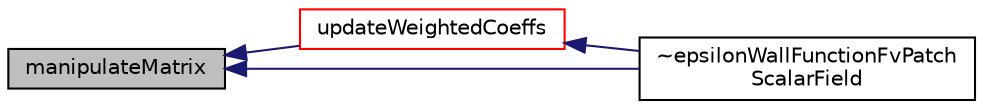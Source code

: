 digraph "manipulateMatrix"
{
  bgcolor="transparent";
  edge [fontname="Helvetica",fontsize="10",labelfontname="Helvetica",labelfontsize="10"];
  node [fontname="Helvetica",fontsize="10",shape=record];
  rankdir="LR";
  Node3165 [label="manipulateMatrix",height=0.2,width=0.4,color="black", fillcolor="grey75", style="filled", fontcolor="black"];
  Node3165 -> Node3166 [dir="back",color="midnightblue",fontsize="10",style="solid",fontname="Helvetica"];
  Node3166 [label="updateWeightedCoeffs",height=0.2,width=0.4,color="red",URL="$a32129.html#abdb19742355ced144cd0033d4c5b1e35",tooltip="Update the coefficients associated with the patch field. "];
  Node3166 -> Node3168 [dir="back",color="midnightblue",fontsize="10",style="solid",fontname="Helvetica"];
  Node3168 [label="~epsilonWallFunctionFvPatch\lScalarField",height=0.2,width=0.4,color="black",URL="$a32129.html#a98881bea9b62755b180a80471c61424e",tooltip="Destructor. "];
  Node3165 -> Node3168 [dir="back",color="midnightblue",fontsize="10",style="solid",fontname="Helvetica"];
}
